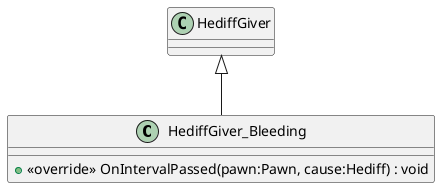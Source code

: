@startuml
class HediffGiver_Bleeding {
    + <<override>> OnIntervalPassed(pawn:Pawn, cause:Hediff) : void
}
HediffGiver <|-- HediffGiver_Bleeding
@enduml
